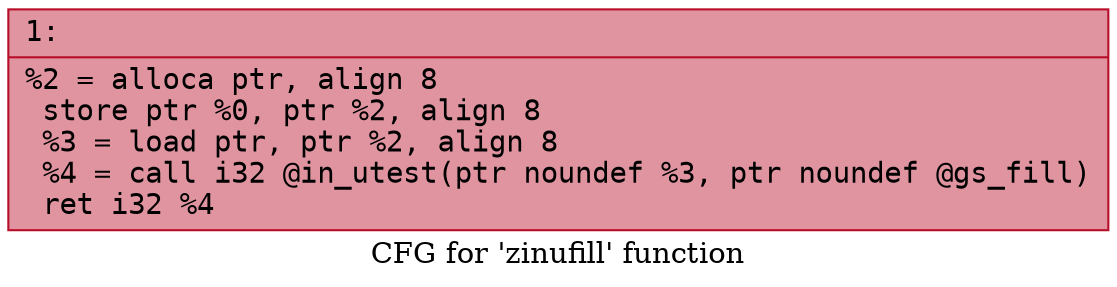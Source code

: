 digraph "CFG for 'zinufill' function" {
	label="CFG for 'zinufill' function";

	Node0x600003a86490 [shape=record,color="#b70d28ff", style=filled, fillcolor="#b70d2870" fontname="Courier",label="{1:\l|  %2 = alloca ptr, align 8\l  store ptr %0, ptr %2, align 8\l  %3 = load ptr, ptr %2, align 8\l  %4 = call i32 @in_utest(ptr noundef %3, ptr noundef @gs_fill)\l  ret i32 %4\l}"];
}
